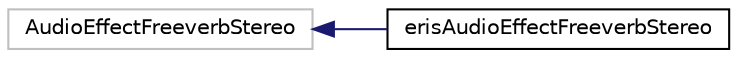 digraph "Graphical Class Hierarchy"
{
 // LATEX_PDF_SIZE
  edge [fontname="Helvetica",fontsize="10",labelfontname="Helvetica",labelfontsize="10"];
  node [fontname="Helvetica",fontsize="10",shape=record];
  rankdir="LR";
  Node273 [label="AudioEffectFreeverbStereo",height=0.2,width=0.4,color="grey75", fillcolor="white", style="filled",tooltip=" "];
  Node273 -> Node0 [dir="back",color="midnightblue",fontsize="10",style="solid",fontname="Helvetica"];
  Node0 [label="erisAudioEffectFreeverbStereo",height=0.2,width=0.4,color="black", fillcolor="white", style="filled",URL="$classeris_audio_effect_freeverb_stereo.html",tooltip=" "];
}
